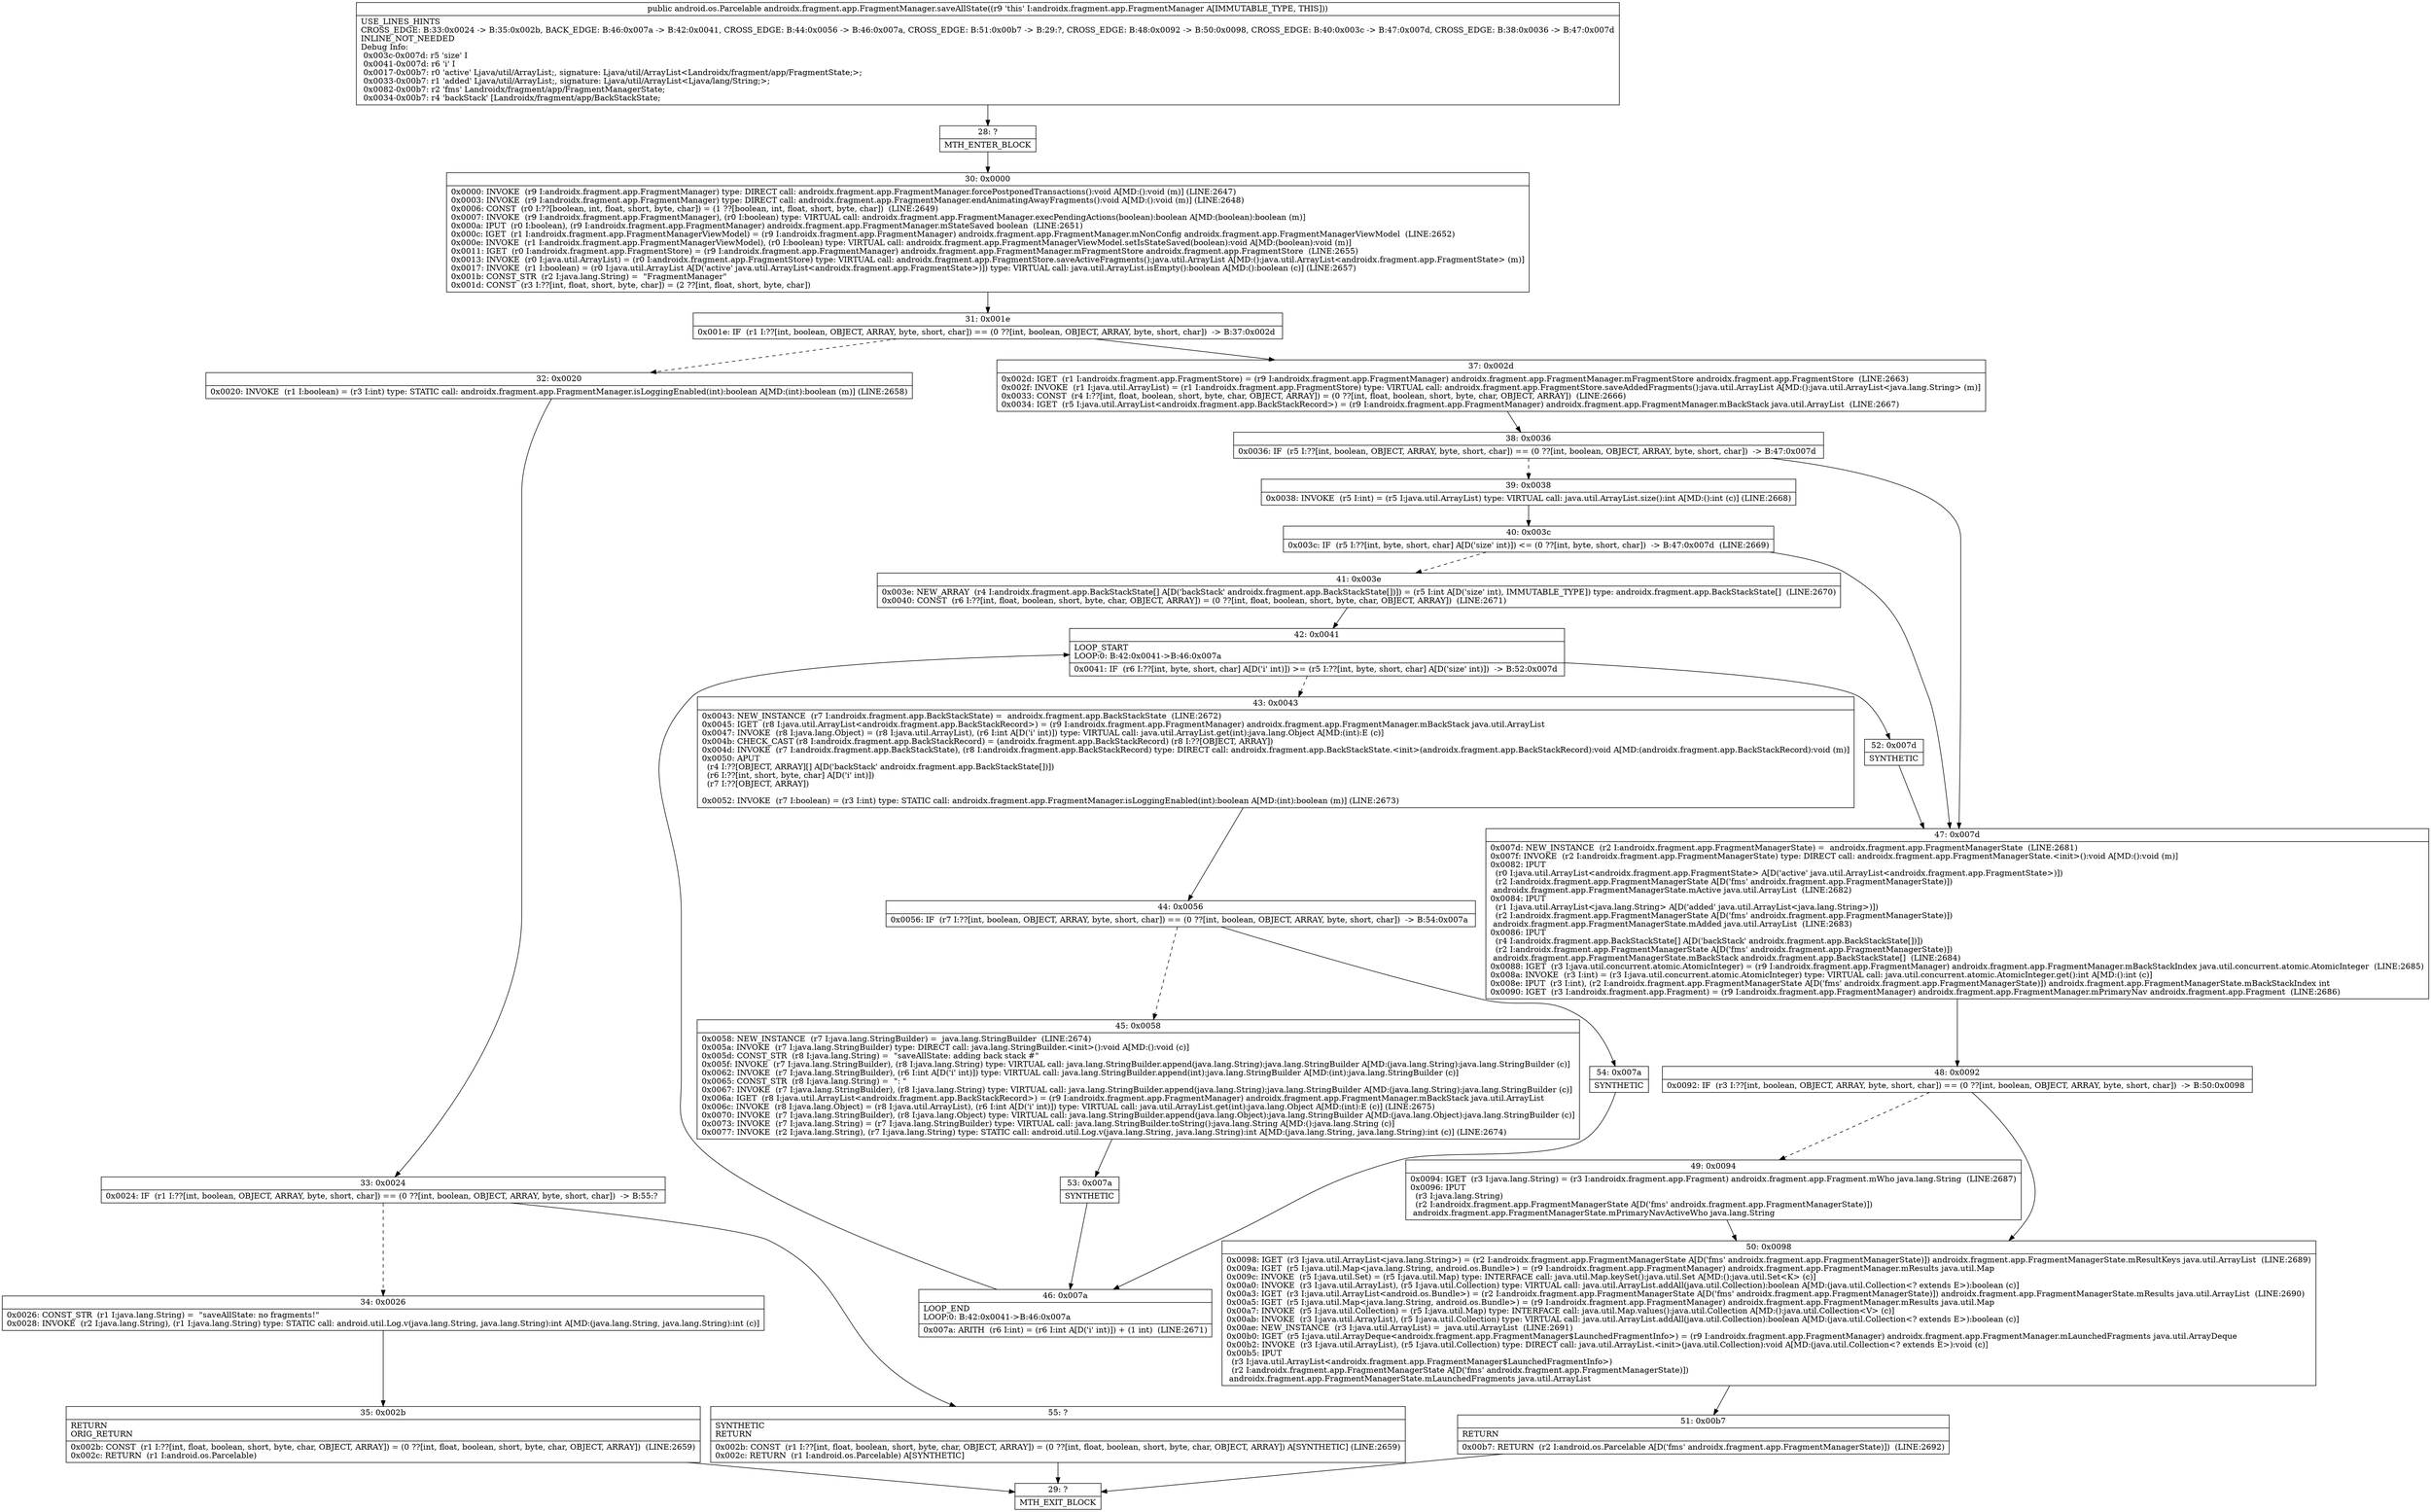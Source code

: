 digraph "CFG forandroidx.fragment.app.FragmentManager.saveAllState()Landroid\/os\/Parcelable;" {
Node_28 [shape=record,label="{28\:\ ?|MTH_ENTER_BLOCK\l}"];
Node_30 [shape=record,label="{30\:\ 0x0000|0x0000: INVOKE  (r9 I:androidx.fragment.app.FragmentManager) type: DIRECT call: androidx.fragment.app.FragmentManager.forcePostponedTransactions():void A[MD:():void (m)] (LINE:2647)\l0x0003: INVOKE  (r9 I:androidx.fragment.app.FragmentManager) type: DIRECT call: androidx.fragment.app.FragmentManager.endAnimatingAwayFragments():void A[MD:():void (m)] (LINE:2648)\l0x0006: CONST  (r0 I:??[boolean, int, float, short, byte, char]) = (1 ??[boolean, int, float, short, byte, char])  (LINE:2649)\l0x0007: INVOKE  (r9 I:androidx.fragment.app.FragmentManager), (r0 I:boolean) type: VIRTUAL call: androidx.fragment.app.FragmentManager.execPendingActions(boolean):boolean A[MD:(boolean):boolean (m)]\l0x000a: IPUT  (r0 I:boolean), (r9 I:androidx.fragment.app.FragmentManager) androidx.fragment.app.FragmentManager.mStateSaved boolean  (LINE:2651)\l0x000c: IGET  (r1 I:androidx.fragment.app.FragmentManagerViewModel) = (r9 I:androidx.fragment.app.FragmentManager) androidx.fragment.app.FragmentManager.mNonConfig androidx.fragment.app.FragmentManagerViewModel  (LINE:2652)\l0x000e: INVOKE  (r1 I:androidx.fragment.app.FragmentManagerViewModel), (r0 I:boolean) type: VIRTUAL call: androidx.fragment.app.FragmentManagerViewModel.setIsStateSaved(boolean):void A[MD:(boolean):void (m)]\l0x0011: IGET  (r0 I:androidx.fragment.app.FragmentStore) = (r9 I:androidx.fragment.app.FragmentManager) androidx.fragment.app.FragmentManager.mFragmentStore androidx.fragment.app.FragmentStore  (LINE:2655)\l0x0013: INVOKE  (r0 I:java.util.ArrayList) = (r0 I:androidx.fragment.app.FragmentStore) type: VIRTUAL call: androidx.fragment.app.FragmentStore.saveActiveFragments():java.util.ArrayList A[MD:():java.util.ArrayList\<androidx.fragment.app.FragmentState\> (m)]\l0x0017: INVOKE  (r1 I:boolean) = (r0 I:java.util.ArrayList A[D('active' java.util.ArrayList\<androidx.fragment.app.FragmentState\>)]) type: VIRTUAL call: java.util.ArrayList.isEmpty():boolean A[MD:():boolean (c)] (LINE:2657)\l0x001b: CONST_STR  (r2 I:java.lang.String) =  \"FragmentManager\" \l0x001d: CONST  (r3 I:??[int, float, short, byte, char]) = (2 ??[int, float, short, byte, char]) \l}"];
Node_31 [shape=record,label="{31\:\ 0x001e|0x001e: IF  (r1 I:??[int, boolean, OBJECT, ARRAY, byte, short, char]) == (0 ??[int, boolean, OBJECT, ARRAY, byte, short, char])  \-\> B:37:0x002d \l}"];
Node_32 [shape=record,label="{32\:\ 0x0020|0x0020: INVOKE  (r1 I:boolean) = (r3 I:int) type: STATIC call: androidx.fragment.app.FragmentManager.isLoggingEnabled(int):boolean A[MD:(int):boolean (m)] (LINE:2658)\l}"];
Node_33 [shape=record,label="{33\:\ 0x0024|0x0024: IF  (r1 I:??[int, boolean, OBJECT, ARRAY, byte, short, char]) == (0 ??[int, boolean, OBJECT, ARRAY, byte, short, char])  \-\> B:55:? \l}"];
Node_34 [shape=record,label="{34\:\ 0x0026|0x0026: CONST_STR  (r1 I:java.lang.String) =  \"saveAllState: no fragments!\" \l0x0028: INVOKE  (r2 I:java.lang.String), (r1 I:java.lang.String) type: STATIC call: android.util.Log.v(java.lang.String, java.lang.String):int A[MD:(java.lang.String, java.lang.String):int (c)]\l}"];
Node_35 [shape=record,label="{35\:\ 0x002b|RETURN\lORIG_RETURN\l|0x002b: CONST  (r1 I:??[int, float, boolean, short, byte, char, OBJECT, ARRAY]) = (0 ??[int, float, boolean, short, byte, char, OBJECT, ARRAY])  (LINE:2659)\l0x002c: RETURN  (r1 I:android.os.Parcelable) \l}"];
Node_29 [shape=record,label="{29\:\ ?|MTH_EXIT_BLOCK\l}"];
Node_55 [shape=record,label="{55\:\ ?|SYNTHETIC\lRETURN\l|0x002b: CONST  (r1 I:??[int, float, boolean, short, byte, char, OBJECT, ARRAY]) = (0 ??[int, float, boolean, short, byte, char, OBJECT, ARRAY]) A[SYNTHETIC] (LINE:2659)\l0x002c: RETURN  (r1 I:android.os.Parcelable) A[SYNTHETIC]\l}"];
Node_37 [shape=record,label="{37\:\ 0x002d|0x002d: IGET  (r1 I:androidx.fragment.app.FragmentStore) = (r9 I:androidx.fragment.app.FragmentManager) androidx.fragment.app.FragmentManager.mFragmentStore androidx.fragment.app.FragmentStore  (LINE:2663)\l0x002f: INVOKE  (r1 I:java.util.ArrayList) = (r1 I:androidx.fragment.app.FragmentStore) type: VIRTUAL call: androidx.fragment.app.FragmentStore.saveAddedFragments():java.util.ArrayList A[MD:():java.util.ArrayList\<java.lang.String\> (m)]\l0x0033: CONST  (r4 I:??[int, float, boolean, short, byte, char, OBJECT, ARRAY]) = (0 ??[int, float, boolean, short, byte, char, OBJECT, ARRAY])  (LINE:2666)\l0x0034: IGET  (r5 I:java.util.ArrayList\<androidx.fragment.app.BackStackRecord\>) = (r9 I:androidx.fragment.app.FragmentManager) androidx.fragment.app.FragmentManager.mBackStack java.util.ArrayList  (LINE:2667)\l}"];
Node_38 [shape=record,label="{38\:\ 0x0036|0x0036: IF  (r5 I:??[int, boolean, OBJECT, ARRAY, byte, short, char]) == (0 ??[int, boolean, OBJECT, ARRAY, byte, short, char])  \-\> B:47:0x007d \l}"];
Node_39 [shape=record,label="{39\:\ 0x0038|0x0038: INVOKE  (r5 I:int) = (r5 I:java.util.ArrayList) type: VIRTUAL call: java.util.ArrayList.size():int A[MD:():int (c)] (LINE:2668)\l}"];
Node_40 [shape=record,label="{40\:\ 0x003c|0x003c: IF  (r5 I:??[int, byte, short, char] A[D('size' int)]) \<= (0 ??[int, byte, short, char])  \-\> B:47:0x007d  (LINE:2669)\l}"];
Node_41 [shape=record,label="{41\:\ 0x003e|0x003e: NEW_ARRAY  (r4 I:androidx.fragment.app.BackStackState[] A[D('backStack' androidx.fragment.app.BackStackState[])]) = (r5 I:int A[D('size' int), IMMUTABLE_TYPE]) type: androidx.fragment.app.BackStackState[]  (LINE:2670)\l0x0040: CONST  (r6 I:??[int, float, boolean, short, byte, char, OBJECT, ARRAY]) = (0 ??[int, float, boolean, short, byte, char, OBJECT, ARRAY])  (LINE:2671)\l}"];
Node_42 [shape=record,label="{42\:\ 0x0041|LOOP_START\lLOOP:0: B:42:0x0041\-\>B:46:0x007a\l|0x0041: IF  (r6 I:??[int, byte, short, char] A[D('i' int)]) \>= (r5 I:??[int, byte, short, char] A[D('size' int)])  \-\> B:52:0x007d \l}"];
Node_43 [shape=record,label="{43\:\ 0x0043|0x0043: NEW_INSTANCE  (r7 I:androidx.fragment.app.BackStackState) =  androidx.fragment.app.BackStackState  (LINE:2672)\l0x0045: IGET  (r8 I:java.util.ArrayList\<androidx.fragment.app.BackStackRecord\>) = (r9 I:androidx.fragment.app.FragmentManager) androidx.fragment.app.FragmentManager.mBackStack java.util.ArrayList \l0x0047: INVOKE  (r8 I:java.lang.Object) = (r8 I:java.util.ArrayList), (r6 I:int A[D('i' int)]) type: VIRTUAL call: java.util.ArrayList.get(int):java.lang.Object A[MD:(int):E (c)]\l0x004b: CHECK_CAST (r8 I:androidx.fragment.app.BackStackRecord) = (androidx.fragment.app.BackStackRecord) (r8 I:??[OBJECT, ARRAY]) \l0x004d: INVOKE  (r7 I:androidx.fragment.app.BackStackState), (r8 I:androidx.fragment.app.BackStackRecord) type: DIRECT call: androidx.fragment.app.BackStackState.\<init\>(androidx.fragment.app.BackStackRecord):void A[MD:(androidx.fragment.app.BackStackRecord):void (m)]\l0x0050: APUT  \l  (r4 I:??[OBJECT, ARRAY][] A[D('backStack' androidx.fragment.app.BackStackState[])])\l  (r6 I:??[int, short, byte, char] A[D('i' int)])\l  (r7 I:??[OBJECT, ARRAY])\l \l0x0052: INVOKE  (r7 I:boolean) = (r3 I:int) type: STATIC call: androidx.fragment.app.FragmentManager.isLoggingEnabled(int):boolean A[MD:(int):boolean (m)] (LINE:2673)\l}"];
Node_44 [shape=record,label="{44\:\ 0x0056|0x0056: IF  (r7 I:??[int, boolean, OBJECT, ARRAY, byte, short, char]) == (0 ??[int, boolean, OBJECT, ARRAY, byte, short, char])  \-\> B:54:0x007a \l}"];
Node_45 [shape=record,label="{45\:\ 0x0058|0x0058: NEW_INSTANCE  (r7 I:java.lang.StringBuilder) =  java.lang.StringBuilder  (LINE:2674)\l0x005a: INVOKE  (r7 I:java.lang.StringBuilder) type: DIRECT call: java.lang.StringBuilder.\<init\>():void A[MD:():void (c)]\l0x005d: CONST_STR  (r8 I:java.lang.String) =  \"saveAllState: adding back stack #\" \l0x005f: INVOKE  (r7 I:java.lang.StringBuilder), (r8 I:java.lang.String) type: VIRTUAL call: java.lang.StringBuilder.append(java.lang.String):java.lang.StringBuilder A[MD:(java.lang.String):java.lang.StringBuilder (c)]\l0x0062: INVOKE  (r7 I:java.lang.StringBuilder), (r6 I:int A[D('i' int)]) type: VIRTUAL call: java.lang.StringBuilder.append(int):java.lang.StringBuilder A[MD:(int):java.lang.StringBuilder (c)]\l0x0065: CONST_STR  (r8 I:java.lang.String) =  \": \" \l0x0067: INVOKE  (r7 I:java.lang.StringBuilder), (r8 I:java.lang.String) type: VIRTUAL call: java.lang.StringBuilder.append(java.lang.String):java.lang.StringBuilder A[MD:(java.lang.String):java.lang.StringBuilder (c)]\l0x006a: IGET  (r8 I:java.util.ArrayList\<androidx.fragment.app.BackStackRecord\>) = (r9 I:androidx.fragment.app.FragmentManager) androidx.fragment.app.FragmentManager.mBackStack java.util.ArrayList \l0x006c: INVOKE  (r8 I:java.lang.Object) = (r8 I:java.util.ArrayList), (r6 I:int A[D('i' int)]) type: VIRTUAL call: java.util.ArrayList.get(int):java.lang.Object A[MD:(int):E (c)] (LINE:2675)\l0x0070: INVOKE  (r7 I:java.lang.StringBuilder), (r8 I:java.lang.Object) type: VIRTUAL call: java.lang.StringBuilder.append(java.lang.Object):java.lang.StringBuilder A[MD:(java.lang.Object):java.lang.StringBuilder (c)]\l0x0073: INVOKE  (r7 I:java.lang.String) = (r7 I:java.lang.StringBuilder) type: VIRTUAL call: java.lang.StringBuilder.toString():java.lang.String A[MD:():java.lang.String (c)]\l0x0077: INVOKE  (r2 I:java.lang.String), (r7 I:java.lang.String) type: STATIC call: android.util.Log.v(java.lang.String, java.lang.String):int A[MD:(java.lang.String, java.lang.String):int (c)] (LINE:2674)\l}"];
Node_53 [shape=record,label="{53\:\ 0x007a|SYNTHETIC\l}"];
Node_46 [shape=record,label="{46\:\ 0x007a|LOOP_END\lLOOP:0: B:42:0x0041\-\>B:46:0x007a\l|0x007a: ARITH  (r6 I:int) = (r6 I:int A[D('i' int)]) + (1 int)  (LINE:2671)\l}"];
Node_54 [shape=record,label="{54\:\ 0x007a|SYNTHETIC\l}"];
Node_52 [shape=record,label="{52\:\ 0x007d|SYNTHETIC\l}"];
Node_47 [shape=record,label="{47\:\ 0x007d|0x007d: NEW_INSTANCE  (r2 I:androidx.fragment.app.FragmentManagerState) =  androidx.fragment.app.FragmentManagerState  (LINE:2681)\l0x007f: INVOKE  (r2 I:androidx.fragment.app.FragmentManagerState) type: DIRECT call: androidx.fragment.app.FragmentManagerState.\<init\>():void A[MD:():void (m)]\l0x0082: IPUT  \l  (r0 I:java.util.ArrayList\<androidx.fragment.app.FragmentState\> A[D('active' java.util.ArrayList\<androidx.fragment.app.FragmentState\>)])\l  (r2 I:androidx.fragment.app.FragmentManagerState A[D('fms' androidx.fragment.app.FragmentManagerState)])\l androidx.fragment.app.FragmentManagerState.mActive java.util.ArrayList  (LINE:2682)\l0x0084: IPUT  \l  (r1 I:java.util.ArrayList\<java.lang.String\> A[D('added' java.util.ArrayList\<java.lang.String\>)])\l  (r2 I:androidx.fragment.app.FragmentManagerState A[D('fms' androidx.fragment.app.FragmentManagerState)])\l androidx.fragment.app.FragmentManagerState.mAdded java.util.ArrayList  (LINE:2683)\l0x0086: IPUT  \l  (r4 I:androidx.fragment.app.BackStackState[] A[D('backStack' androidx.fragment.app.BackStackState[])])\l  (r2 I:androidx.fragment.app.FragmentManagerState A[D('fms' androidx.fragment.app.FragmentManagerState)])\l androidx.fragment.app.FragmentManagerState.mBackStack androidx.fragment.app.BackStackState[]  (LINE:2684)\l0x0088: IGET  (r3 I:java.util.concurrent.atomic.AtomicInteger) = (r9 I:androidx.fragment.app.FragmentManager) androidx.fragment.app.FragmentManager.mBackStackIndex java.util.concurrent.atomic.AtomicInteger  (LINE:2685)\l0x008a: INVOKE  (r3 I:int) = (r3 I:java.util.concurrent.atomic.AtomicInteger) type: VIRTUAL call: java.util.concurrent.atomic.AtomicInteger.get():int A[MD:():int (c)]\l0x008e: IPUT  (r3 I:int), (r2 I:androidx.fragment.app.FragmentManagerState A[D('fms' androidx.fragment.app.FragmentManagerState)]) androidx.fragment.app.FragmentManagerState.mBackStackIndex int \l0x0090: IGET  (r3 I:androidx.fragment.app.Fragment) = (r9 I:androidx.fragment.app.FragmentManager) androidx.fragment.app.FragmentManager.mPrimaryNav androidx.fragment.app.Fragment  (LINE:2686)\l}"];
Node_48 [shape=record,label="{48\:\ 0x0092|0x0092: IF  (r3 I:??[int, boolean, OBJECT, ARRAY, byte, short, char]) == (0 ??[int, boolean, OBJECT, ARRAY, byte, short, char])  \-\> B:50:0x0098 \l}"];
Node_49 [shape=record,label="{49\:\ 0x0094|0x0094: IGET  (r3 I:java.lang.String) = (r3 I:androidx.fragment.app.Fragment) androidx.fragment.app.Fragment.mWho java.lang.String  (LINE:2687)\l0x0096: IPUT  \l  (r3 I:java.lang.String)\l  (r2 I:androidx.fragment.app.FragmentManagerState A[D('fms' androidx.fragment.app.FragmentManagerState)])\l androidx.fragment.app.FragmentManagerState.mPrimaryNavActiveWho java.lang.String \l}"];
Node_50 [shape=record,label="{50\:\ 0x0098|0x0098: IGET  (r3 I:java.util.ArrayList\<java.lang.String\>) = (r2 I:androidx.fragment.app.FragmentManagerState A[D('fms' androidx.fragment.app.FragmentManagerState)]) androidx.fragment.app.FragmentManagerState.mResultKeys java.util.ArrayList  (LINE:2689)\l0x009a: IGET  (r5 I:java.util.Map\<java.lang.String, android.os.Bundle\>) = (r9 I:androidx.fragment.app.FragmentManager) androidx.fragment.app.FragmentManager.mResults java.util.Map \l0x009c: INVOKE  (r5 I:java.util.Set) = (r5 I:java.util.Map) type: INTERFACE call: java.util.Map.keySet():java.util.Set A[MD:():java.util.Set\<K\> (c)]\l0x00a0: INVOKE  (r3 I:java.util.ArrayList), (r5 I:java.util.Collection) type: VIRTUAL call: java.util.ArrayList.addAll(java.util.Collection):boolean A[MD:(java.util.Collection\<? extends E\>):boolean (c)]\l0x00a3: IGET  (r3 I:java.util.ArrayList\<android.os.Bundle\>) = (r2 I:androidx.fragment.app.FragmentManagerState A[D('fms' androidx.fragment.app.FragmentManagerState)]) androidx.fragment.app.FragmentManagerState.mResults java.util.ArrayList  (LINE:2690)\l0x00a5: IGET  (r5 I:java.util.Map\<java.lang.String, android.os.Bundle\>) = (r9 I:androidx.fragment.app.FragmentManager) androidx.fragment.app.FragmentManager.mResults java.util.Map \l0x00a7: INVOKE  (r5 I:java.util.Collection) = (r5 I:java.util.Map) type: INTERFACE call: java.util.Map.values():java.util.Collection A[MD:():java.util.Collection\<V\> (c)]\l0x00ab: INVOKE  (r3 I:java.util.ArrayList), (r5 I:java.util.Collection) type: VIRTUAL call: java.util.ArrayList.addAll(java.util.Collection):boolean A[MD:(java.util.Collection\<? extends E\>):boolean (c)]\l0x00ae: NEW_INSTANCE  (r3 I:java.util.ArrayList) =  java.util.ArrayList  (LINE:2691)\l0x00b0: IGET  (r5 I:java.util.ArrayDeque\<androidx.fragment.app.FragmentManager$LaunchedFragmentInfo\>) = (r9 I:androidx.fragment.app.FragmentManager) androidx.fragment.app.FragmentManager.mLaunchedFragments java.util.ArrayDeque \l0x00b2: INVOKE  (r3 I:java.util.ArrayList), (r5 I:java.util.Collection) type: DIRECT call: java.util.ArrayList.\<init\>(java.util.Collection):void A[MD:(java.util.Collection\<? extends E\>):void (c)]\l0x00b5: IPUT  \l  (r3 I:java.util.ArrayList\<androidx.fragment.app.FragmentManager$LaunchedFragmentInfo\>)\l  (r2 I:androidx.fragment.app.FragmentManagerState A[D('fms' androidx.fragment.app.FragmentManagerState)])\l androidx.fragment.app.FragmentManagerState.mLaunchedFragments java.util.ArrayList \l}"];
Node_51 [shape=record,label="{51\:\ 0x00b7|RETURN\l|0x00b7: RETURN  (r2 I:android.os.Parcelable A[D('fms' androidx.fragment.app.FragmentManagerState)])  (LINE:2692)\l}"];
MethodNode[shape=record,label="{public android.os.Parcelable androidx.fragment.app.FragmentManager.saveAllState((r9 'this' I:androidx.fragment.app.FragmentManager A[IMMUTABLE_TYPE, THIS]))  | USE_LINES_HINTS\lCROSS_EDGE: B:33:0x0024 \-\> B:35:0x002b, BACK_EDGE: B:46:0x007a \-\> B:42:0x0041, CROSS_EDGE: B:44:0x0056 \-\> B:46:0x007a, CROSS_EDGE: B:51:0x00b7 \-\> B:29:?, CROSS_EDGE: B:48:0x0092 \-\> B:50:0x0098, CROSS_EDGE: B:40:0x003c \-\> B:47:0x007d, CROSS_EDGE: B:38:0x0036 \-\> B:47:0x007d\lINLINE_NOT_NEEDED\lDebug Info:\l  0x003c\-0x007d: r5 'size' I\l  0x0041\-0x007d: r6 'i' I\l  0x0017\-0x00b7: r0 'active' Ljava\/util\/ArrayList;, signature: Ljava\/util\/ArrayList\<Landroidx\/fragment\/app\/FragmentState;\>;\l  0x0033\-0x00b7: r1 'added' Ljava\/util\/ArrayList;, signature: Ljava\/util\/ArrayList\<Ljava\/lang\/String;\>;\l  0x0082\-0x00b7: r2 'fms' Landroidx\/fragment\/app\/FragmentManagerState;\l  0x0034\-0x00b7: r4 'backStack' [Landroidx\/fragment\/app\/BackStackState;\l}"];
MethodNode -> Node_28;Node_28 -> Node_30;
Node_30 -> Node_31;
Node_31 -> Node_32[style=dashed];
Node_31 -> Node_37;
Node_32 -> Node_33;
Node_33 -> Node_34[style=dashed];
Node_33 -> Node_55;
Node_34 -> Node_35;
Node_35 -> Node_29;
Node_55 -> Node_29;
Node_37 -> Node_38;
Node_38 -> Node_39[style=dashed];
Node_38 -> Node_47;
Node_39 -> Node_40;
Node_40 -> Node_41[style=dashed];
Node_40 -> Node_47;
Node_41 -> Node_42;
Node_42 -> Node_43[style=dashed];
Node_42 -> Node_52;
Node_43 -> Node_44;
Node_44 -> Node_45[style=dashed];
Node_44 -> Node_54;
Node_45 -> Node_53;
Node_53 -> Node_46;
Node_46 -> Node_42;
Node_54 -> Node_46;
Node_52 -> Node_47;
Node_47 -> Node_48;
Node_48 -> Node_49[style=dashed];
Node_48 -> Node_50;
Node_49 -> Node_50;
Node_50 -> Node_51;
Node_51 -> Node_29;
}

